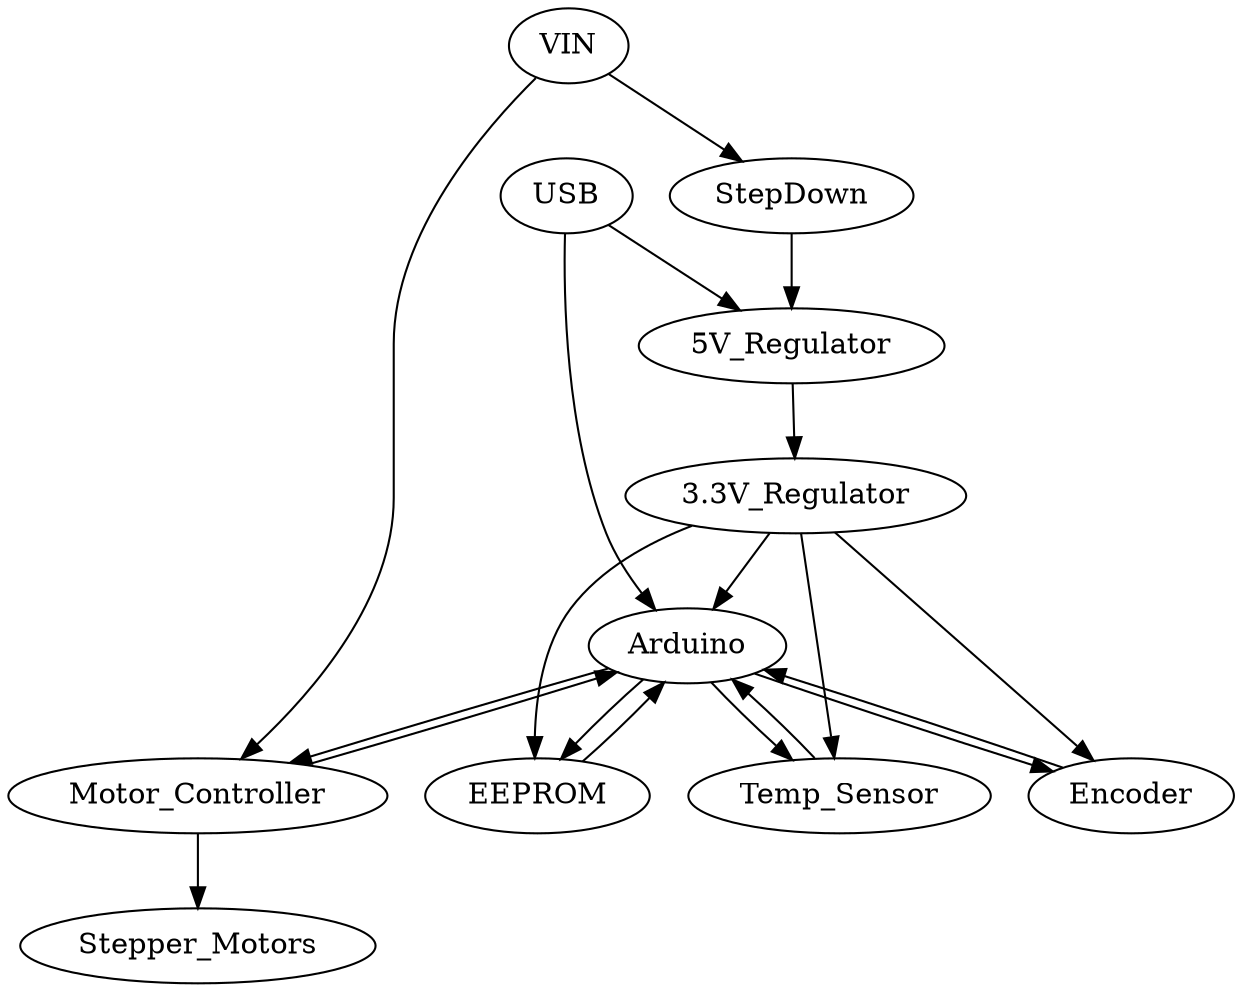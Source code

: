  // The graph name and the semicolons are optional
 digraph konfliktgraph {
     USB -> "5V_Regulator";
     USB -> Arduino;
     VIN -> StepDown;
     StepDown -> "5V_Regulator";
     "5V_Regulator" -> "3.3V_Regulator";
     "3.3V_Regulator" -> Arduino;
     "3.3V_Regulator" -> Encoder;
     Encoder -> Arduino;
     Arduino -> Encoder;
     Motor_Controller -> Arduino;
     Arduino -> Motor_Controller;
     VIN -> Motor_Controller;
     Motor_Controller -> Stepper_Motors;
     "3.3V_Regulator" -> EEPROM;
     EEPROM -> Arduino;
     Arduino -> EEPROM;
     "3.3V_Regulator" -> Temp_Sensor;
     Temp_Sensor -> Arduino;
     Arduino -> Temp_Sensor;
     //T1 -> T2 [label=z];
 }
